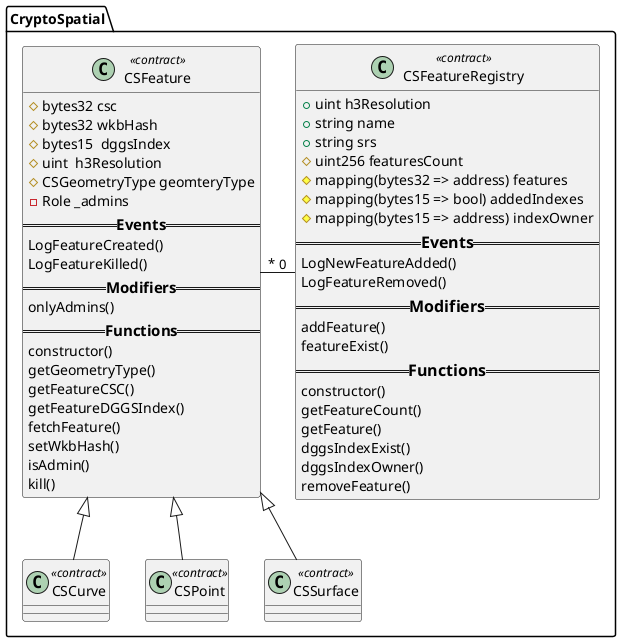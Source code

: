 @startuml class-crypto-spatial-lib
package CryptoSpatial {
    class CSFeature <<contract>>  {
        # bytes32 csc
        # bytes32 wkbHash  
        # bytes15  dggsIndex
        # uint  h3Resolution
        # CSGeometryType geomteryType
        - Role _admins
        ===== Events ==
        LogFeatureCreated()
        LogFeatureKilled()
        ===== Modifiers ==
        onlyAdmins() 
        ===== Functions ==
        constructor() 
        getGeometryType() 
        getFeatureCSC() 
        getFeatureDGGSIndex() 
        fetchFeature() 
        setWkbHash() 
        isAdmin() 
        kill() 
    }

    class CSSurface <<contract>> 
    class CSCurve <<contract>> 
    class CSPoint <<contract>> 
    class CSFeatureRegistry <<contract>> {       
        + uint h3Resolution
        + string name
        + string srs
        # uint256 featuresCount 
        # mapping(bytes32 => address) features
        # mapping(bytes15 => bool) addedIndexes 
        # mapping(bytes15 => address) indexOwner
        ==== Events ==
        LogNewFeatureAdded()
        LogFeatureRemoved()
        ==== Modifiers ==
        addFeature()
        featureExist()
        ==== Functions ==
        constructor() 
        getFeatureCount() 
        getFeature()
        dggsIndexExist()
        dggsIndexOwner()
        removeFeature()
    }

    CSCurve -up-|> CSFeature 
    CSPoint -up-|> CSFeature
    CSSurface -up-|> CSFeature 

    CSCurve -[hidden]> CSSurface 
    CSCurve -[hidden]> CSPoint     

    CSFeatureRegistry "0" --left-- "*" CSFeature
}
@enduml
